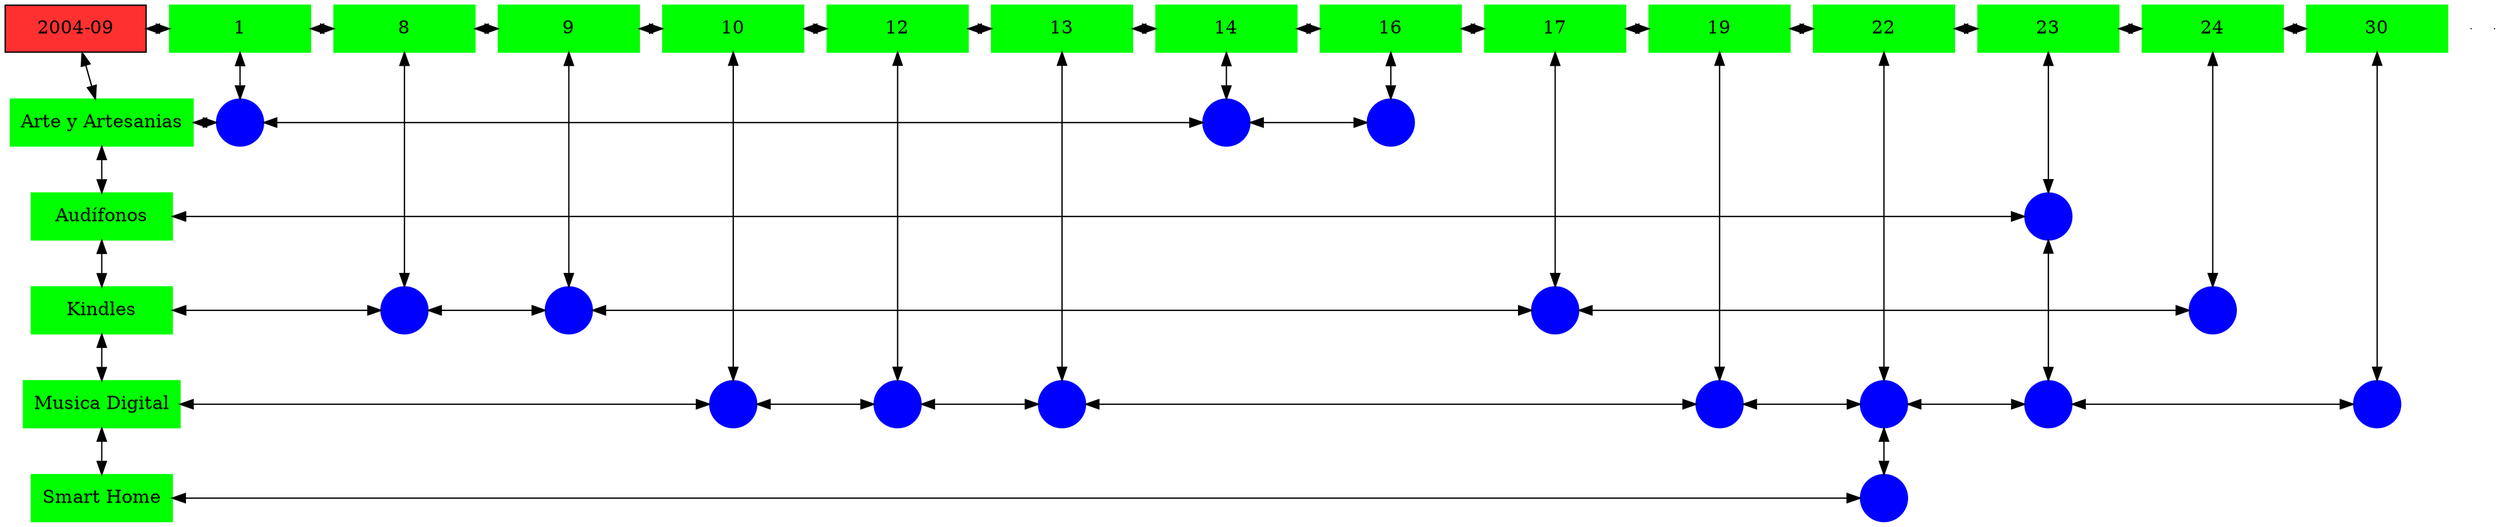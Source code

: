 digraph G{
node[shape="box"];
nodeMt[ label = "2004-09", width = 1.5, style = filled, fillcolor = firebrick1, group = 1 ];
e0[ shape = point, width = 0 ];
e1[ shape = point, width = 0 ];
node0xc00225c410[label="1",color=green,style =filled,width = 1.5 group=1];
nodeMt->node0xc00225c410[dir="both"];
{rank=same;nodeMt;node0xc00225c410;}
node0xc001f22730[label="8",color=green,style =filled,width = 1.5 group=8];
node0xc00225c410->node0xc001f22730[dir="both"];
{rank=same;node0xc00225c410;node0xc001f22730;}
node0xc001eda410[label="9",color=green,style =filled,width = 1.5 group=9];
node0xc001f22730->node0xc001eda410[dir="both"];
{rank=same;node0xc001f22730;node0xc001eda410;}
node0xc002239d60[label="10",color=green,style =filled,width = 1.5 group=10];
node0xc001eda410->node0xc002239d60[dir="both"];
{rank=same;node0xc001eda410;node0xc002239d60;}
node0xc001f67090[label="12",color=green,style =filled,width = 1.5 group=12];
node0xc002239d60->node0xc001f67090[dir="both"];
{rank=same;node0xc002239d60;node0xc001f67090;}
node0xc002273950[label="13",color=green,style =filled,width = 1.5 group=13];
node0xc001f67090->node0xc002273950[dir="both"];
{rank=same;node0xc001f67090;node0xc002273950;}
node0xc0022e4a50[label="14",color=green,style =filled,width = 1.5 group=14];
node0xc002273950->node0xc0022e4a50[dir="both"];
{rank=same;node0xc002273950;node0xc0022e4a50;}
node0xc001f865a0[label="16",color=green,style =filled,width = 1.5 group=16];
node0xc0022e4a50->node0xc001f865a0[dir="both"];
{rank=same;node0xc0022e4a50;node0xc001f865a0;}
node0xc00218e460[label="17",color=green,style =filled,width = 1.5 group=17];
node0xc001f865a0->node0xc00218e460[dir="both"];
{rank=same;node0xc001f865a0;node0xc00218e460;}
node0xc00217afa0[label="19",color=green,style =filled,width = 1.5 group=19];
node0xc00218e460->node0xc00217afa0[dir="both"];
{rank=same;node0xc00218e460;node0xc00217afa0;}
node0xc001f4a8c0[label="22",color=green,style =filled,width = 1.5 group=22];
node0xc00217afa0->node0xc001f4a8c0[dir="both"];
{rank=same;node0xc00217afa0;node0xc001f4a8c0;}
node0xc001f86c30[label="23",color=green,style =filled,width = 1.5 group=23];
node0xc001f4a8c0->node0xc001f86c30[dir="both"];
{rank=same;node0xc001f4a8c0;node0xc001f86c30;}
node0xc001f2c5f0[label="24",color=green,style =filled,width = 1.5 group=24];
node0xc001f86c30->node0xc001f2c5f0[dir="both"];
{rank=same;node0xc001f86c30;node0xc001f2c5f0;}
node0xc002118460[label="30",color=green,style =filled,width = 1.5 group=30];
node0xc001f2c5f0->node0xc002118460[dir="both"];
{rank=same;node0xc001f2c5f0;node0xc002118460;}
node0xc001f86550[label="Arte y Artesanias",color=green,style =filled width = 1.5 group=1];
node0xc002258900[label="",color=blue,style =filled, width = 0.5 group=1 shape=circle];
node0xc001f86550->node0xc002258900[dir="both"];
{rank=same;node0xc001f86550;node0xc002258900;}
node0xc0022dd380[label="",color=blue,style =filled, width = 0.5 group=14 shape=circle];
node0xc002258900->node0xc0022dd380[dir="both"];
{rank=same;node0xc0022dd380;node0xc002258900;}
node0xc001f88280[label="",color=blue,style =filled, width = 0.5 group=16 shape=circle];
node0xc0022dd380->node0xc001f88280[dir="both"];
{rank=same;node0xc001f88280;node0xc0022dd380;}
node0xc001fc2aa0[label="Audífonos",color=green,style =filled width = 1.5 group=1];
node0xc001fb5b80[label="",color=blue,style =filled, width = 0.5 group=23 shape=circle];
node0xc001fc2aa0->node0xc001fb5b80[dir="both"];
{rank=same;node0xc001fc2aa0;node0xc001fb5b80;}
node0xc001eda3c0[label="Kindles",color=green,style =filled width = 1.5 group=1];
node0xc001f88480[label="",color=blue,style =filled, width = 0.5 group=8 shape=circle];
node0xc001eda3c0->node0xc001f88480[dir="both"];
{rank=same;node0xc001eda3c0;node0xc001f88480;}
node0xc001ed3000[label="",color=blue,style =filled, width = 0.5 group=9 shape=circle];
node0xc001f88480->node0xc001ed3000[dir="both"];
{rank=same;node0xc001ed3000;node0xc001f88480;}
node0xc002185980[label="",color=blue,style =filled, width = 0.5 group=17 shape=circle];
node0xc001ed3000->node0xc002185980[dir="both"];
{rank=same;node0xc002185980;node0xc001ed3000;}
node0xc001f28900[label="",color=blue,style =filled, width = 0.5 group=24 shape=circle];
node0xc002185980->node0xc001f28900[dir="both"];
{rank=same;node0xc001f28900;node0xc002185980;}
node0xc001f4a870[label="Musica Digital",color=green,style =filled width = 1.5 group=1];
node0xc002246680[label="",color=blue,style =filled, width = 0.5 group=10 shape=circle];
node0xc001f4a870->node0xc002246680[dir="both"];
{rank=same;node0xc001f4a870;node0xc002246680;}
node0xc001f70100[label="",color=blue,style =filled, width = 0.5 group=12 shape=circle];
node0xc002246680->node0xc001f70100[dir="both"];
{rank=same;node0xc001f70100;node0xc002246680;}
node0xc002271900[label="",color=blue,style =filled, width = 0.5 group=13 shape=circle];
node0xc001f70100->node0xc002271900[dir="both"];
{rank=same;node0xc002271900;node0xc001f70100;}
node0xc002184700[label="",color=blue,style =filled, width = 0.5 group=19 shape=circle];
node0xc002271900->node0xc002184700[dir="both"];
{rank=same;node0xc002184700;node0xc002271900;}
node0xc001f41380[label="",color=blue,style =filled, width = 0.5 group=22 shape=circle];
node0xc002184700->node0xc001f41380[dir="both"];
{rank=same;node0xc001f41380;node0xc002184700;}
node0xc001f88700[label="",color=blue,style =filled, width = 0.5 group=23 shape=circle];
node0xc001f41380->node0xc001f88700[dir="both"];
{rank=same;node0xc001f88700;node0xc001f41380;}
node0xc002114500[label="",color=blue,style =filled, width = 0.5 group=30 shape=circle];
node0xc001f88700->node0xc002114500[dir="both"];
{rank=same;node0xc002114500;node0xc001f88700;}
node0xc0022f7f40[label="Smart Home",color=green,style =filled width = 1.5 group=1];
node0xc002304580[label="",color=blue,style =filled, width = 0.5 group=22 shape=circle];
node0xc0022f7f40->node0xc002304580[dir="both"];
{rank=same;node0xc0022f7f40;node0xc002304580;}
node0xc00225c410->node0xc002258900[dir="both"];
node0xc001f22730->node0xc001f88480[dir="both"];
node0xc001eda410->node0xc001ed3000[dir="both"];
node0xc002239d60->node0xc002246680[dir="both"];
node0xc001f67090->node0xc001f70100[dir="both"];
node0xc002273950->node0xc002271900[dir="both"];
node0xc0022e4a50->node0xc0022dd380[dir="both"];
node0xc001f865a0->node0xc001f88280[dir="both"];
node0xc00218e460->node0xc002185980[dir="both"];
node0xc00217afa0->node0xc002184700[dir="both"];
node0xc001f4a8c0->node0xc001f41380[dir="both"];
node0xc001f41380->node0xc002304580[dir="both"];
node0xc001f86c30->node0xc001fb5b80[dir="both"];
node0xc001fb5b80->node0xc001f88700[dir="both"];
node0xc001f2c5f0->node0xc001f28900[dir="both"];
node0xc002118460->node0xc002114500[dir="both"];
nodeMt->node0xc001f86550[dir="both"];
node0xc001f86550->node0xc001fc2aa0[dir="both"];
node0xc001fc2aa0->node0xc001eda3c0[dir="both"];
node0xc001eda3c0->node0xc001f4a870[dir="both"];
node0xc001f4a870->node0xc0022f7f40[dir="both"];
}
